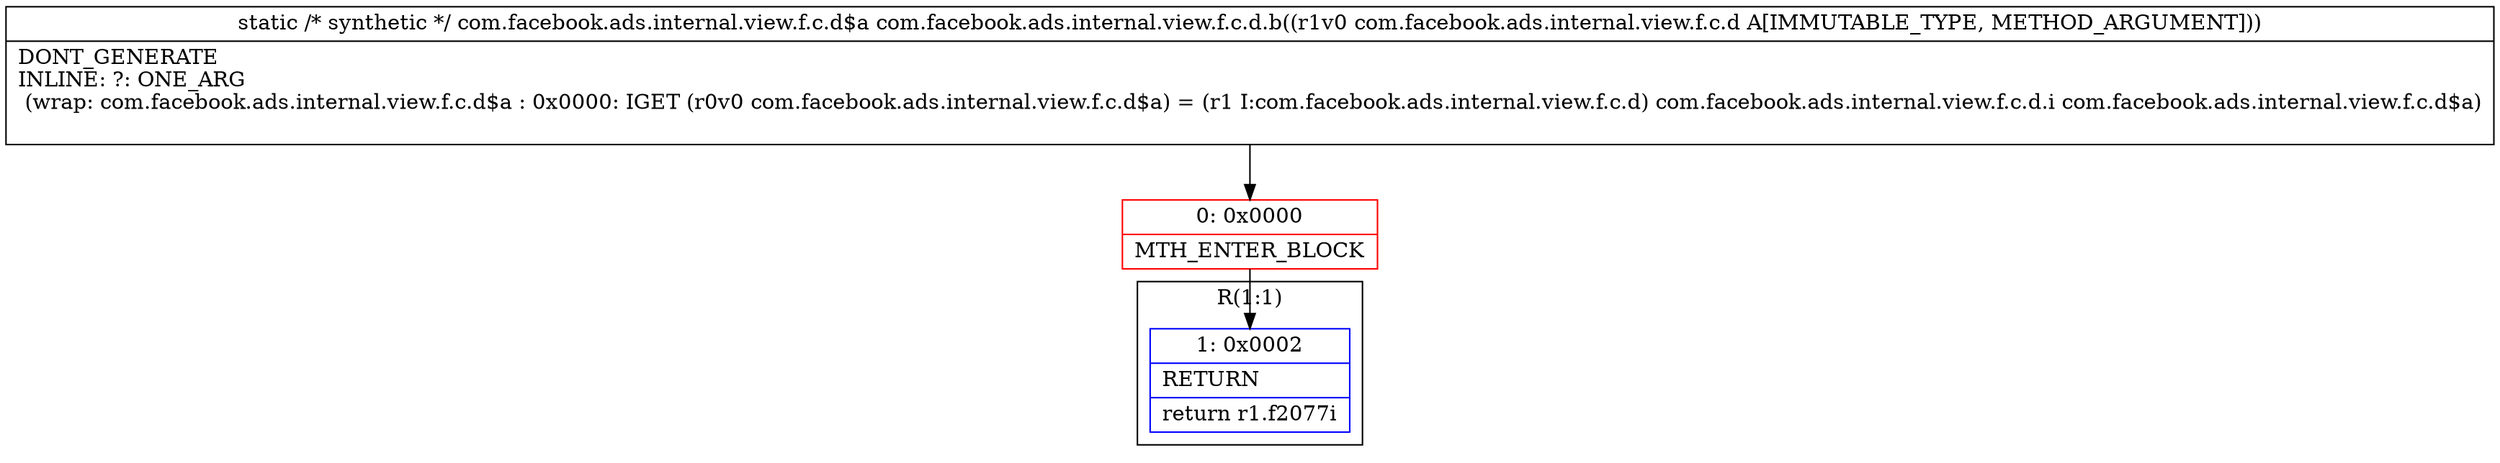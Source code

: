 digraph "CFG forcom.facebook.ads.internal.view.f.c.d.b(Lcom\/facebook\/ads\/internal\/view\/f\/c\/d;)Lcom\/facebook\/ads\/internal\/view\/f\/c\/d$a;" {
subgraph cluster_Region_203608160 {
label = "R(1:1)";
node [shape=record,color=blue];
Node_1 [shape=record,label="{1\:\ 0x0002|RETURN\l|return r1.f2077i\l}"];
}
Node_0 [shape=record,color=red,label="{0\:\ 0x0000|MTH_ENTER_BLOCK\l}"];
MethodNode[shape=record,label="{static \/* synthetic *\/ com.facebook.ads.internal.view.f.c.d$a com.facebook.ads.internal.view.f.c.d.b((r1v0 com.facebook.ads.internal.view.f.c.d A[IMMUTABLE_TYPE, METHOD_ARGUMENT]))  | DONT_GENERATE\lINLINE: ?: ONE_ARG  \l  (wrap: com.facebook.ads.internal.view.f.c.d$a : 0x0000: IGET  (r0v0 com.facebook.ads.internal.view.f.c.d$a) = (r1 I:com.facebook.ads.internal.view.f.c.d) com.facebook.ads.internal.view.f.c.d.i com.facebook.ads.internal.view.f.c.d$a)\l\l}"];
MethodNode -> Node_0;
Node_0 -> Node_1;
}

